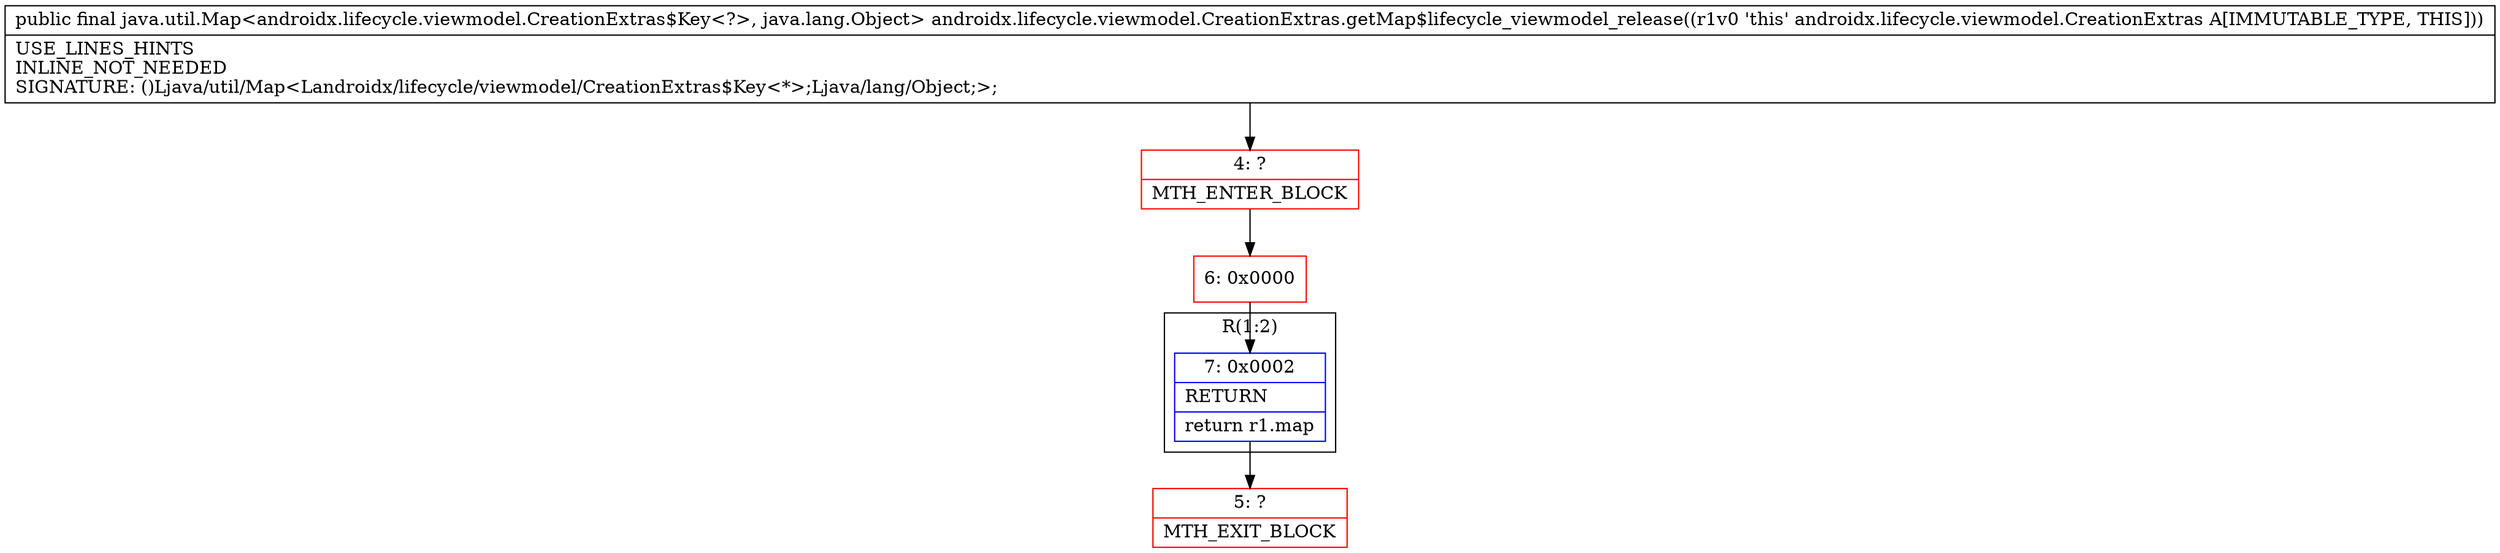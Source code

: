 digraph "CFG forandroidx.lifecycle.viewmodel.CreationExtras.getMap$lifecycle_viewmodel_release()Ljava\/util\/Map;" {
subgraph cluster_Region_573110896 {
label = "R(1:2)";
node [shape=record,color=blue];
Node_7 [shape=record,label="{7\:\ 0x0002|RETURN\l|return r1.map\l}"];
}
Node_4 [shape=record,color=red,label="{4\:\ ?|MTH_ENTER_BLOCK\l}"];
Node_6 [shape=record,color=red,label="{6\:\ 0x0000}"];
Node_5 [shape=record,color=red,label="{5\:\ ?|MTH_EXIT_BLOCK\l}"];
MethodNode[shape=record,label="{public final java.util.Map\<androidx.lifecycle.viewmodel.CreationExtras$Key\<?\>, java.lang.Object\> androidx.lifecycle.viewmodel.CreationExtras.getMap$lifecycle_viewmodel_release((r1v0 'this' androidx.lifecycle.viewmodel.CreationExtras A[IMMUTABLE_TYPE, THIS]))  | USE_LINES_HINTS\lINLINE_NOT_NEEDED\lSIGNATURE: ()Ljava\/util\/Map\<Landroidx\/lifecycle\/viewmodel\/CreationExtras$Key\<*\>;Ljava\/lang\/Object;\>;\l}"];
MethodNode -> Node_4;Node_7 -> Node_5;
Node_4 -> Node_6;
Node_6 -> Node_7;
}


